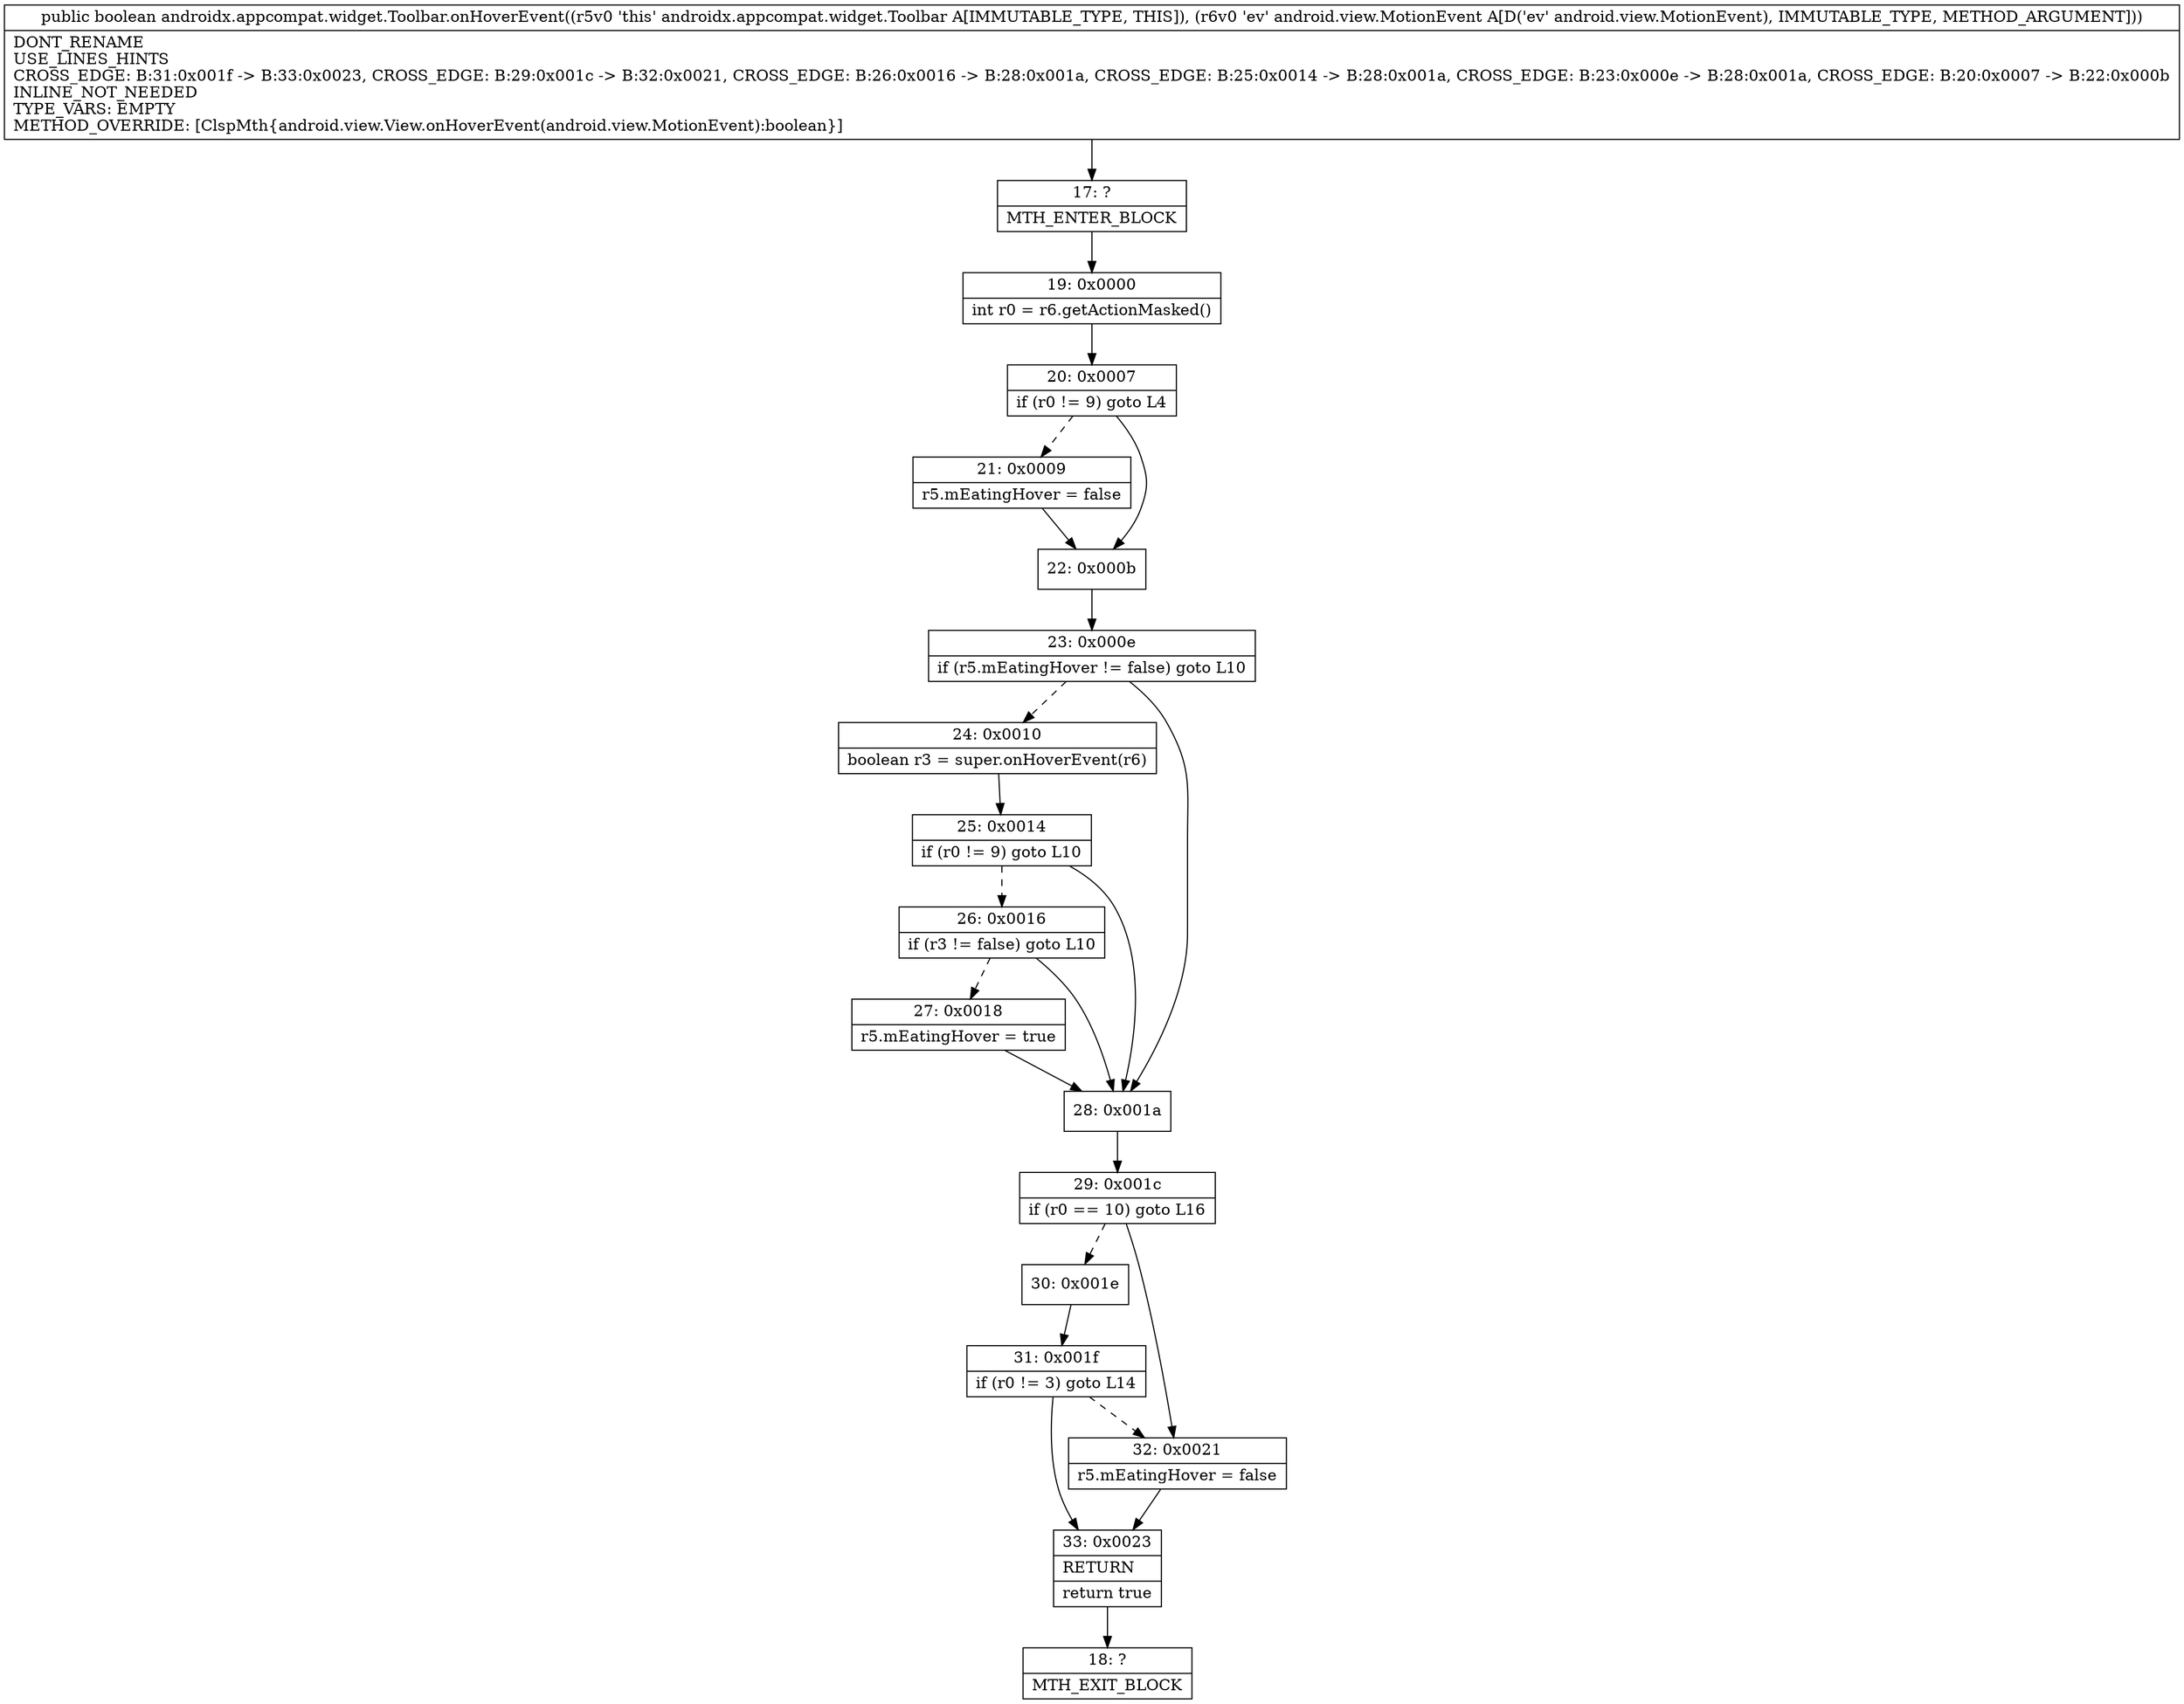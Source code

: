 digraph "CFG forandroidx.appcompat.widget.Toolbar.onHoverEvent(Landroid\/view\/MotionEvent;)Z" {
Node_17 [shape=record,label="{17\:\ ?|MTH_ENTER_BLOCK\l}"];
Node_19 [shape=record,label="{19\:\ 0x0000|int r0 = r6.getActionMasked()\l}"];
Node_20 [shape=record,label="{20\:\ 0x0007|if (r0 != 9) goto L4\l}"];
Node_21 [shape=record,label="{21\:\ 0x0009|r5.mEatingHover = false\l}"];
Node_22 [shape=record,label="{22\:\ 0x000b}"];
Node_23 [shape=record,label="{23\:\ 0x000e|if (r5.mEatingHover != false) goto L10\l}"];
Node_24 [shape=record,label="{24\:\ 0x0010|boolean r3 = super.onHoverEvent(r6)\l}"];
Node_25 [shape=record,label="{25\:\ 0x0014|if (r0 != 9) goto L10\l}"];
Node_26 [shape=record,label="{26\:\ 0x0016|if (r3 != false) goto L10\l}"];
Node_27 [shape=record,label="{27\:\ 0x0018|r5.mEatingHover = true\l}"];
Node_28 [shape=record,label="{28\:\ 0x001a}"];
Node_29 [shape=record,label="{29\:\ 0x001c|if (r0 == 10) goto L16\l}"];
Node_30 [shape=record,label="{30\:\ 0x001e}"];
Node_31 [shape=record,label="{31\:\ 0x001f|if (r0 != 3) goto L14\l}"];
Node_33 [shape=record,label="{33\:\ 0x0023|RETURN\l|return true\l}"];
Node_18 [shape=record,label="{18\:\ ?|MTH_EXIT_BLOCK\l}"];
Node_32 [shape=record,label="{32\:\ 0x0021|r5.mEatingHover = false\l}"];
MethodNode[shape=record,label="{public boolean androidx.appcompat.widget.Toolbar.onHoverEvent((r5v0 'this' androidx.appcompat.widget.Toolbar A[IMMUTABLE_TYPE, THIS]), (r6v0 'ev' android.view.MotionEvent A[D('ev' android.view.MotionEvent), IMMUTABLE_TYPE, METHOD_ARGUMENT]))  | DONT_RENAME\lUSE_LINES_HINTS\lCROSS_EDGE: B:31:0x001f \-\> B:33:0x0023, CROSS_EDGE: B:29:0x001c \-\> B:32:0x0021, CROSS_EDGE: B:26:0x0016 \-\> B:28:0x001a, CROSS_EDGE: B:25:0x0014 \-\> B:28:0x001a, CROSS_EDGE: B:23:0x000e \-\> B:28:0x001a, CROSS_EDGE: B:20:0x0007 \-\> B:22:0x000b\lINLINE_NOT_NEEDED\lTYPE_VARS: EMPTY\lMETHOD_OVERRIDE: [ClspMth\{android.view.View.onHoverEvent(android.view.MotionEvent):boolean\}]\l}"];
MethodNode -> Node_17;Node_17 -> Node_19;
Node_19 -> Node_20;
Node_20 -> Node_21[style=dashed];
Node_20 -> Node_22;
Node_21 -> Node_22;
Node_22 -> Node_23;
Node_23 -> Node_24[style=dashed];
Node_23 -> Node_28;
Node_24 -> Node_25;
Node_25 -> Node_26[style=dashed];
Node_25 -> Node_28;
Node_26 -> Node_27[style=dashed];
Node_26 -> Node_28;
Node_27 -> Node_28;
Node_28 -> Node_29;
Node_29 -> Node_30[style=dashed];
Node_29 -> Node_32;
Node_30 -> Node_31;
Node_31 -> Node_32[style=dashed];
Node_31 -> Node_33;
Node_33 -> Node_18;
Node_32 -> Node_33;
}

